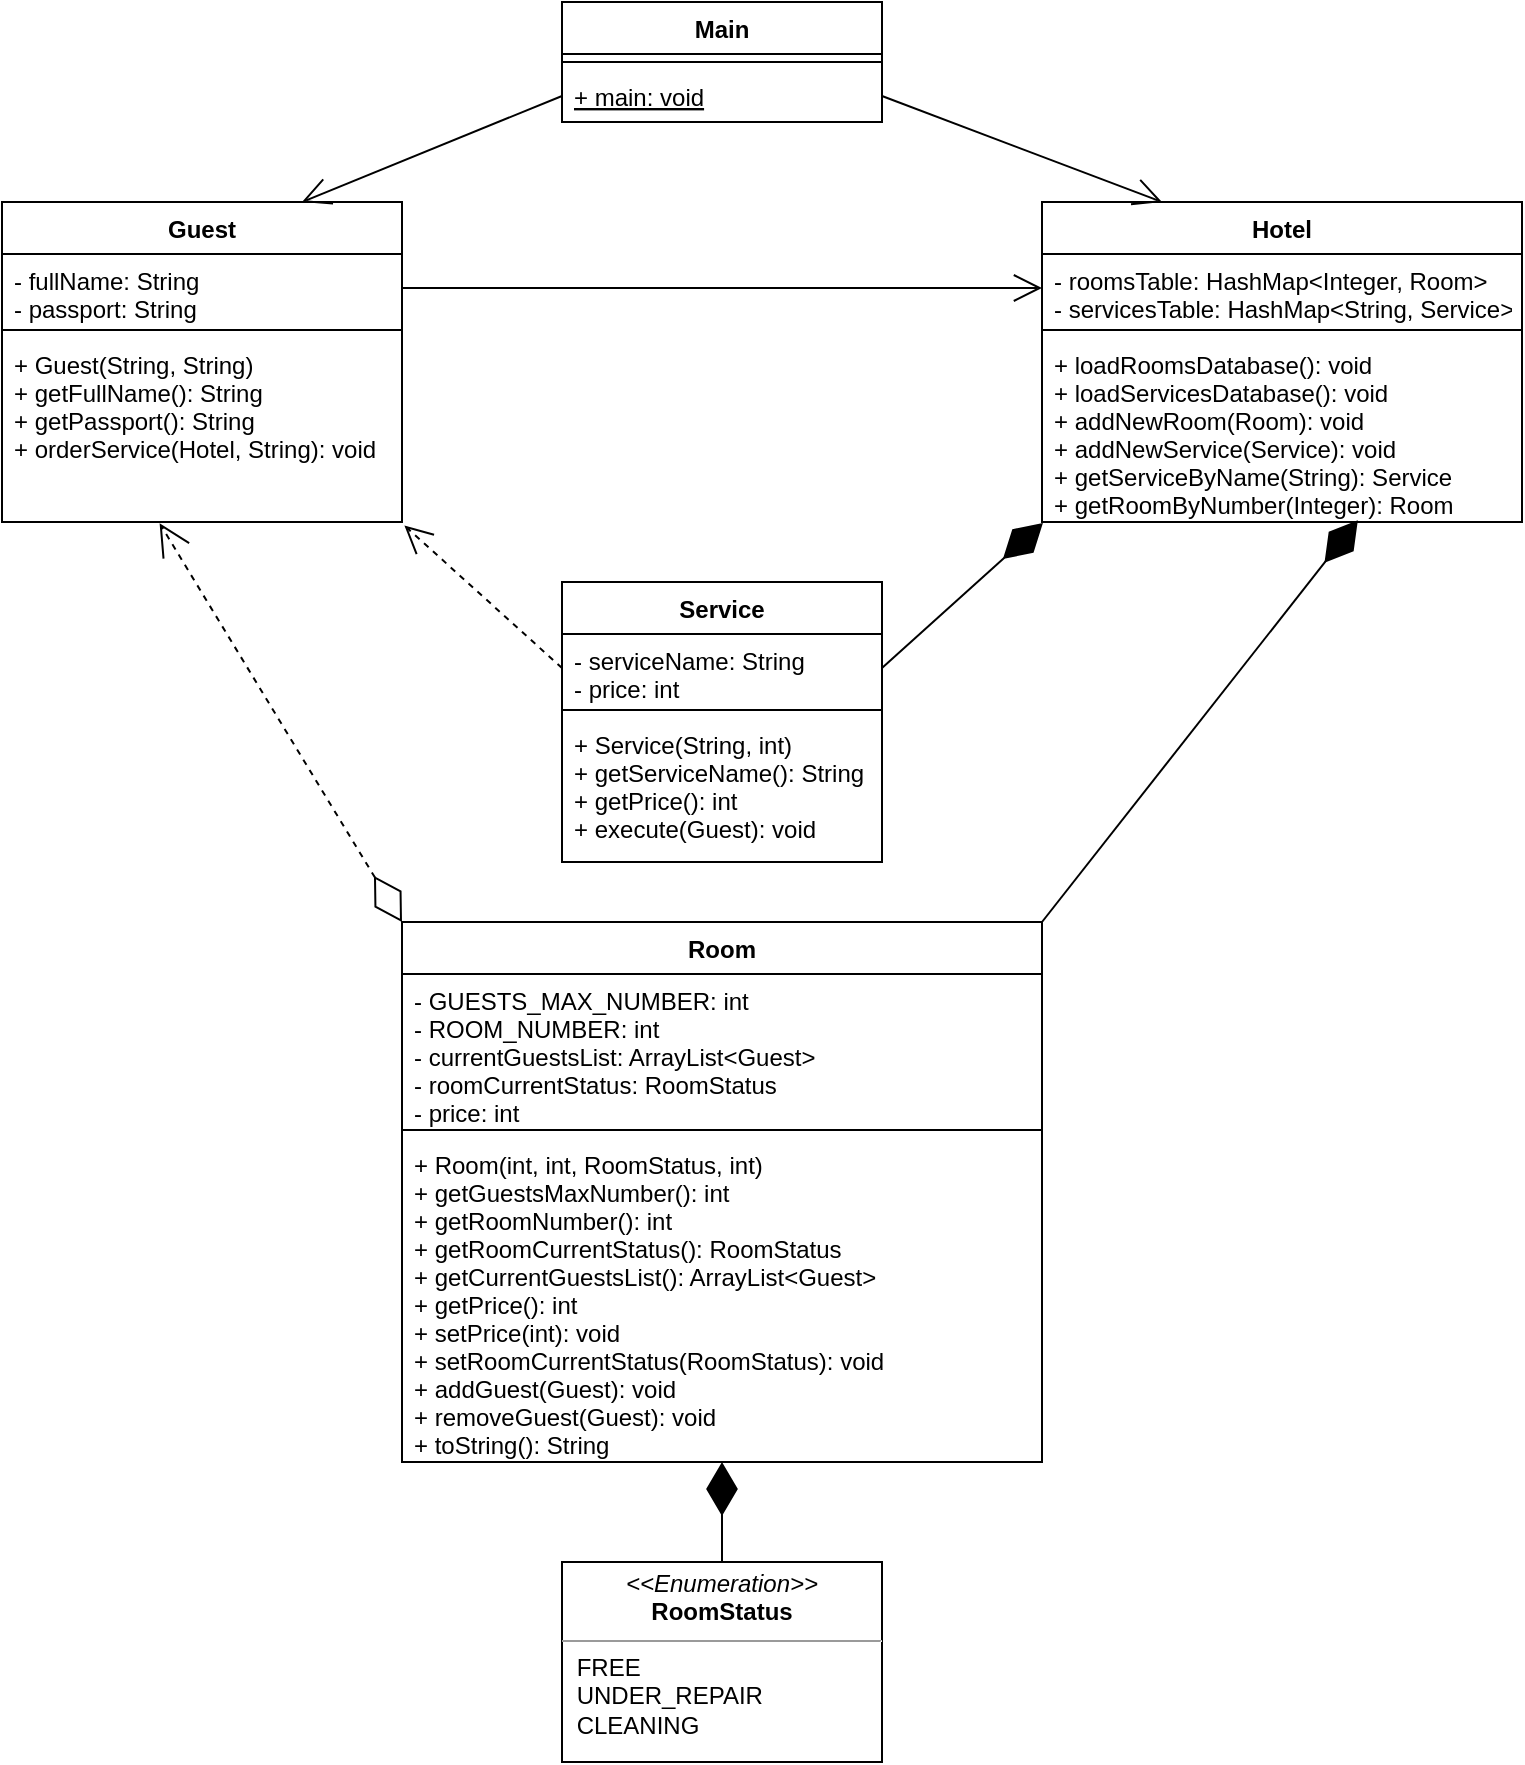 <mxfile version="17.1.2" type="google"><diagram id="uqfscApu8VTjt3S33s8X" name="Page-1"><mxGraphModel grid="1" gridSize="10" guides="1" tooltips="1" connect="1" arrows="1" page="1" fold="1" pageScale="1" pageWidth="827" pageHeight="1169" math="0" shadow="0"><root><mxCell id="0"/><mxCell id="1" parent="0"/><mxCell id="o-YN-FFLxUz7ntbo-yPF-1" value="Hotel" style="swimlane;fontStyle=1;align=center;verticalAlign=top;childLayout=stackLayout;horizontal=1;startSize=26;horizontalStack=0;resizeParent=1;resizeParentMax=0;resizeLast=0;collapsible=1;marginBottom=0;" vertex="1" parent="1"><mxGeometry x="560" y="120" width="240" height="160" as="geometry"/></mxCell><mxCell id="o-YN-FFLxUz7ntbo-yPF-2" value="- roomsTable: HashMap&lt;Integer, Room&gt;&#10;- servicesTable: HashMap&lt;String, Service&gt;" style="text;strokeColor=none;fillColor=none;align=left;verticalAlign=top;spacingLeft=4;spacingRight=4;overflow=hidden;rotatable=0;points=[[0,0.5],[1,0.5]];portConstraint=eastwest;" vertex="1" parent="o-YN-FFLxUz7ntbo-yPF-1"><mxGeometry y="26" width="240" height="34" as="geometry"/></mxCell><mxCell id="o-YN-FFLxUz7ntbo-yPF-3" value="" style="line;strokeWidth=1;fillColor=none;align=left;verticalAlign=middle;spacingTop=-1;spacingLeft=3;spacingRight=3;rotatable=0;labelPosition=right;points=[];portConstraint=eastwest;" vertex="1" parent="o-YN-FFLxUz7ntbo-yPF-1"><mxGeometry y="60" width="240" height="8" as="geometry"/></mxCell><mxCell id="o-YN-FFLxUz7ntbo-yPF-4" value="+ loadRoomsDatabase(): void&#10;+ loadServicesDatabase(): void&#10;+ addNewRoom(Room): void&#10;+ addNewService(Service): void&#10;+ getServiceByName(String): Service&#10;+ getRoomByNumber(Integer): Room&#10;" style="text;strokeColor=none;fillColor=none;align=left;verticalAlign=top;spacingLeft=4;spacingRight=4;overflow=hidden;rotatable=0;points=[[0,0.5],[1,0.5]];portConstraint=eastwest;" vertex="1" parent="o-YN-FFLxUz7ntbo-yPF-1"><mxGeometry y="68" width="240" height="92" as="geometry"/></mxCell><mxCell id="o-YN-FFLxUz7ntbo-yPF-5" value="Room" style="swimlane;fontStyle=1;align=center;verticalAlign=top;childLayout=stackLayout;horizontal=1;startSize=26;horizontalStack=0;resizeParent=1;resizeParentMax=0;resizeLast=0;collapsible=1;marginBottom=0;" vertex="1" parent="1"><mxGeometry x="240" y="480" width="320" height="270" as="geometry"/></mxCell><mxCell id="o-YN-FFLxUz7ntbo-yPF-6" value="- GUESTS_MAX_NUMBER: int&#10;- ROOM_NUMBER: int&#10;- currentGuestsList: ArrayList&lt;Guest&gt;&#10;- roomCurrentStatus: RoomStatus&#10;- price: int" style="text;strokeColor=none;fillColor=none;align=left;verticalAlign=top;spacingLeft=4;spacingRight=4;overflow=hidden;rotatable=0;points=[[0,0.5],[1,0.5]];portConstraint=eastwest;" vertex="1" parent="o-YN-FFLxUz7ntbo-yPF-5"><mxGeometry y="26" width="320" height="74" as="geometry"/></mxCell><mxCell id="o-YN-FFLxUz7ntbo-yPF-7" value="" style="line;strokeWidth=1;fillColor=none;align=left;verticalAlign=middle;spacingTop=-1;spacingLeft=3;spacingRight=3;rotatable=0;labelPosition=right;points=[];portConstraint=eastwest;" vertex="1" parent="o-YN-FFLxUz7ntbo-yPF-5"><mxGeometry y="100" width="320" height="8" as="geometry"/></mxCell><mxCell id="o-YN-FFLxUz7ntbo-yPF-8" value="+ Room(int, int, RoomStatus, int)&#10;+ getGuestsMaxNumber(): int&#10;+ getRoomNumber(): int&#10;+ getRoomCurrentStatus(): RoomStatus&#10;+ getCurrentGuestsList(): ArrayList&lt;Guest&gt;&#10;+ getPrice(): int&#10;+ setPrice(int): void&#10;+ setRoomCurrentStatus(RoomStatus): void&#10;+ addGuest(Guest): void&#10;+ removeGuest(Guest): void&#10;+ toString(): String&#10;" style="text;strokeColor=none;fillColor=none;align=left;verticalAlign=top;spacingLeft=4;spacingRight=4;overflow=hidden;rotatable=0;points=[[0,0.5],[1,0.5]];portConstraint=eastwest;" vertex="1" parent="o-YN-FFLxUz7ntbo-yPF-5"><mxGeometry y="108" width="320" height="162" as="geometry"/></mxCell><mxCell id="o-YN-FFLxUz7ntbo-yPF-17" value="Service" style="swimlane;fontStyle=1;align=center;verticalAlign=top;childLayout=stackLayout;horizontal=1;startSize=26;horizontalStack=0;resizeParent=1;resizeParentMax=0;resizeLast=0;collapsible=1;marginBottom=0;" vertex="1" parent="1"><mxGeometry x="320" y="310" width="160" height="140" as="geometry"/></mxCell><mxCell id="o-YN-FFLxUz7ntbo-yPF-18" value="- serviceName: String&#10;- price: int" style="text;strokeColor=none;fillColor=none;align=left;verticalAlign=top;spacingLeft=4;spacingRight=4;overflow=hidden;rotatable=0;points=[[0,0.5],[1,0.5]];portConstraint=eastwest;" vertex="1" parent="o-YN-FFLxUz7ntbo-yPF-17"><mxGeometry y="26" width="160" height="34" as="geometry"/></mxCell><mxCell id="o-YN-FFLxUz7ntbo-yPF-19" value="" style="line;strokeWidth=1;fillColor=none;align=left;verticalAlign=middle;spacingTop=-1;spacingLeft=3;spacingRight=3;rotatable=0;labelPosition=right;points=[];portConstraint=eastwest;" vertex="1" parent="o-YN-FFLxUz7ntbo-yPF-17"><mxGeometry y="60" width="160" height="8" as="geometry"/></mxCell><mxCell id="o-YN-FFLxUz7ntbo-yPF-20" value="+ Service(String, int)&#10;+ getServiceName(): String&#10;+ getPrice(): int&#10;+ execute(Guest): void" style="text;strokeColor=none;fillColor=none;align=left;verticalAlign=top;spacingLeft=4;spacingRight=4;overflow=hidden;rotatable=0;points=[[0,0.5],[1,0.5]];portConstraint=eastwest;" vertex="1" parent="o-YN-FFLxUz7ntbo-yPF-17"><mxGeometry y="68" width="160" height="72" as="geometry"/></mxCell><mxCell id="o-YN-FFLxUz7ntbo-yPF-21" value="Main" style="swimlane;fontStyle=1;align=center;verticalAlign=top;childLayout=stackLayout;horizontal=1;startSize=26;horizontalStack=0;resizeParent=1;resizeParentMax=0;resizeLast=0;collapsible=1;marginBottom=0;" vertex="1" parent="1"><mxGeometry x="320" y="20" width="160" height="60" as="geometry"/></mxCell><mxCell id="o-YN-FFLxUz7ntbo-yPF-23" value="" style="line;strokeWidth=1;fillColor=none;align=left;verticalAlign=middle;spacingTop=-1;spacingLeft=3;spacingRight=3;rotatable=0;labelPosition=right;points=[];portConstraint=eastwest;" vertex="1" parent="o-YN-FFLxUz7ntbo-yPF-21"><mxGeometry y="26" width="160" height="8" as="geometry"/></mxCell><mxCell id="o-YN-FFLxUz7ntbo-yPF-24" value="+ main: void" style="text;strokeColor=none;fillColor=none;align=left;verticalAlign=top;spacingLeft=4;spacingRight=4;overflow=hidden;rotatable=0;points=[[0,0.5],[1,0.5]];portConstraint=eastwest;fontStyle=4" vertex="1" parent="o-YN-FFLxUz7ntbo-yPF-21"><mxGeometry y="34" width="160" height="26" as="geometry"/></mxCell><mxCell id="o-YN-FFLxUz7ntbo-yPF-29" value="Guest" style="swimlane;fontStyle=1;align=center;verticalAlign=top;childLayout=stackLayout;horizontal=1;startSize=26;horizontalStack=0;resizeParent=1;resizeParentMax=0;resizeLast=0;collapsible=1;marginBottom=0;" vertex="1" parent="1"><mxGeometry x="40" y="120" width="200" height="160" as="geometry"/></mxCell><mxCell id="o-YN-FFLxUz7ntbo-yPF-30" value="- fullName: String&#10;- passport: String&#10;" style="text;strokeColor=none;fillColor=none;align=left;verticalAlign=top;spacingLeft=4;spacingRight=4;overflow=hidden;rotatable=0;points=[[0,0.5],[1,0.5]];portConstraint=eastwest;" vertex="1" parent="o-YN-FFLxUz7ntbo-yPF-29"><mxGeometry y="26" width="200" height="34" as="geometry"/></mxCell><mxCell id="o-YN-FFLxUz7ntbo-yPF-31" value="" style="line;strokeWidth=1;fillColor=none;align=left;verticalAlign=middle;spacingTop=-1;spacingLeft=3;spacingRight=3;rotatable=0;labelPosition=right;points=[];portConstraint=eastwest;" vertex="1" parent="o-YN-FFLxUz7ntbo-yPF-29"><mxGeometry y="60" width="200" height="8" as="geometry"/></mxCell><mxCell id="o-YN-FFLxUz7ntbo-yPF-32" value="+ Guest(String, String)&#10;+ getFullName(): String&#10;+ getPassport(): String&#10;+ orderService(Hotel, String): void" style="text;strokeColor=none;fillColor=none;align=left;verticalAlign=top;spacingLeft=4;spacingRight=4;overflow=hidden;rotatable=0;points=[[0,0.5],[1,0.5]];portConstraint=eastwest;" vertex="1" parent="o-YN-FFLxUz7ntbo-yPF-29"><mxGeometry y="68" width="200" height="92" as="geometry"/></mxCell><mxCell id="o-YN-FFLxUz7ntbo-yPF-33" value="&lt;p style=&quot;margin: 0px ; margin-top: 4px ; text-align: center&quot;&gt;&lt;i&gt;&amp;lt;&amp;lt;Enumeration&amp;gt;&amp;gt;&lt;/i&gt;&lt;br&gt;&lt;b&gt;RoomStatus&lt;/b&gt;&lt;/p&gt;&lt;hr size=&quot;1&quot;&gt;&lt;p style=&quot;margin: 0px ; margin-left: 4px&quot;&gt;&amp;nbsp;FREE&lt;/p&gt;&lt;p style=&quot;margin: 0px ; margin-left: 4px&quot;&gt;&amp;nbsp;UNDER_REPAIR&lt;/p&gt;&lt;p style=&quot;margin: 0px ; margin-left: 4px&quot;&gt;&amp;nbsp;CLEANING&lt;/p&gt;&lt;p style=&quot;margin: 0px ; margin-left: 4px&quot;&gt;&lt;/p&gt;&lt;p style=&quot;margin: 0px ; margin-left: 4px&quot;&gt;&lt;br&gt;&lt;/p&gt;" style="verticalAlign=top;align=left;overflow=fill;fontSize=12;fontFamily=Helvetica;html=1;" vertex="1" parent="1"><mxGeometry x="320" y="800" width="160" height="100" as="geometry"/></mxCell><mxCell id="o-YN-FFLxUz7ntbo-yPF-41" value="" style="endArrow=open;endFill=1;endSize=12;html=1;rounded=0;exitX=1;exitY=0.5;exitDx=0;exitDy=0;entryX=0.25;entryY=0;entryDx=0;entryDy=0;" edge="1" parent="1" source="o-YN-FFLxUz7ntbo-yPF-24" target="o-YN-FFLxUz7ntbo-yPF-1"><mxGeometry width="160" relative="1" as="geometry"><mxPoint x="330" y="320" as="sourcePoint"/><mxPoint x="490" y="320" as="targetPoint"/></mxGeometry></mxCell><mxCell id="o-YN-FFLxUz7ntbo-yPF-42" value="" style="endArrow=open;endFill=1;endSize=12;html=1;rounded=0;exitX=0;exitY=0.5;exitDx=0;exitDy=0;entryX=0.75;entryY=0;entryDx=0;entryDy=0;" edge="1" parent="1" source="o-YN-FFLxUz7ntbo-yPF-24" target="o-YN-FFLxUz7ntbo-yPF-29"><mxGeometry width="160" relative="1" as="geometry"><mxPoint x="410" y="103" as="sourcePoint"/><mxPoint x="490" y="170" as="targetPoint"/></mxGeometry></mxCell><mxCell id="o-YN-FFLxUz7ntbo-yPF-43" value="" style="endArrow=diamondThin;endFill=1;endSize=24;html=1;rounded=0;exitX=1;exitY=0;exitDx=0;exitDy=0;entryX=0.658;entryY=0.991;entryDx=0;entryDy=0;entryPerimeter=0;" edge="1" parent="1" source="o-YN-FFLxUz7ntbo-yPF-5" target="o-YN-FFLxUz7ntbo-yPF-4"><mxGeometry width="160" relative="1" as="geometry"><mxPoint x="380" y="370" as="sourcePoint"/><mxPoint x="610" y="250" as="targetPoint"/></mxGeometry></mxCell><mxCell id="o-YN-FFLxUz7ntbo-yPF-44" value="" style="endArrow=diamondThin;endFill=1;endSize=24;html=1;rounded=0;entryX=0.002;entryY=1.005;entryDx=0;entryDy=0;exitX=1;exitY=0.5;exitDx=0;exitDy=0;entryPerimeter=0;" edge="1" parent="1" source="o-YN-FFLxUz7ntbo-yPF-18" target="o-YN-FFLxUz7ntbo-yPF-4"><mxGeometry width="160" relative="1" as="geometry"><mxPoint x="700" y="320" as="sourcePoint"/><mxPoint x="570" y="243" as="targetPoint"/></mxGeometry></mxCell><mxCell id="o-YN-FFLxUz7ntbo-yPF-45" value="" style="endArrow=diamondThin;endFill=1;endSize=24;html=1;rounded=0;exitX=0.5;exitY=0;exitDx=0;exitDy=0;" edge="1" parent="1" source="o-YN-FFLxUz7ntbo-yPF-33" target="o-YN-FFLxUz7ntbo-yPF-8"><mxGeometry width="160" relative="1" as="geometry"><mxPoint x="420" y="630" as="sourcePoint"/><mxPoint x="328.48" y="569.406" as="targetPoint"/></mxGeometry></mxCell><mxCell id="o-YN-FFLxUz7ntbo-yPF-48" value="" style="endArrow=open;endFill=1;endSize=12;html=1;rounded=0;exitX=1;exitY=0.5;exitDx=0;exitDy=0;entryX=0;entryY=0.5;entryDx=0;entryDy=0;" edge="1" parent="1" source="o-YN-FFLxUz7ntbo-yPF-30" target="o-YN-FFLxUz7ntbo-yPF-2"><mxGeometry width="160" relative="1" as="geometry"><mxPoint x="180" y="450" as="sourcePoint"/><mxPoint x="270" y="450" as="targetPoint"/></mxGeometry></mxCell><mxCell id="o-YN-FFLxUz7ntbo-yPF-51" value="" style="endArrow=open;html=1;endSize=14;startArrow=diamondThin;startSize=24;startFill=0;rounded=0;exitX=0;exitY=0;exitDx=0;exitDy=0;entryX=0.394;entryY=1.007;entryDx=0;entryDy=0;entryPerimeter=0;dashed=1;" edge="1" parent="1" source="o-YN-FFLxUz7ntbo-yPF-5" target="o-YN-FFLxUz7ntbo-yPF-32"><mxGeometry x="-0.009" y="81" relative="1" as="geometry"><mxPoint x="100" y="470" as="sourcePoint"/><mxPoint x="160" y="330" as="targetPoint"/><mxPoint as="offset"/></mxGeometry></mxCell><mxCell id="o-YN-FFLxUz7ntbo-yPF-54" value="" style="endArrow=open;endSize=12;dashed=1;html=1;rounded=0;entryX=1.006;entryY=1.019;entryDx=0;entryDy=0;exitX=0;exitY=0.5;exitDx=0;exitDy=0;entryPerimeter=0;" edge="1" parent="1" source="o-YN-FFLxUz7ntbo-yPF-18" target="o-YN-FFLxUz7ntbo-yPF-32"><mxGeometry x="-0.87" y="-187" width="160" relative="1" as="geometry"><mxPoint x="290" y="370" as="sourcePoint"/><mxPoint x="450" y="370" as="targetPoint"/><mxPoint as="offset"/></mxGeometry></mxCell></root></mxGraphModel></diagram></mxfile>